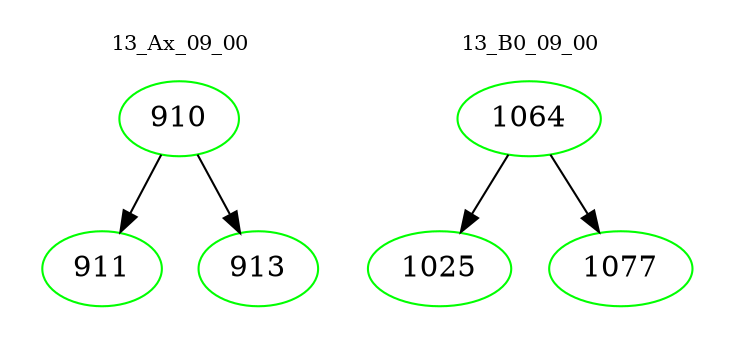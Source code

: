 digraph{
subgraph cluster_0 {
color = white
label = "13_Ax_09_00";
fontsize=10;
T0_910 [label="910", color="green"]
T0_910 -> T0_911 [color="black"]
T0_911 [label="911", color="green"]
T0_910 -> T0_913 [color="black"]
T0_913 [label="913", color="green"]
}
subgraph cluster_1 {
color = white
label = "13_B0_09_00";
fontsize=10;
T1_1064 [label="1064", color="green"]
T1_1064 -> T1_1025 [color="black"]
T1_1025 [label="1025", color="green"]
T1_1064 -> T1_1077 [color="black"]
T1_1077 [label="1077", color="green"]
}
}
